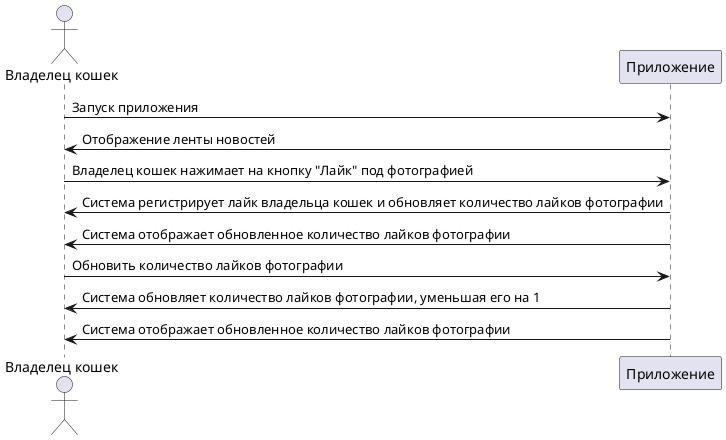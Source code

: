 @startuml
actor "Владелец кошек" as User
participant "Приложение" as App

User -> App: Запуск приложения
App -> User: Отображение ленты новостей
User -> App: Владелец кошек нажимает на кнопку "Лайк" под фотографией
App -> User: Система регистрирует лайк владельца кошек и обновляет количество лайков фотографии
App-> User: Система отображает обновленное количество лайков фотографии
User-> App: Обновить количество лайков фотографии
App -> User: Система обновляет количество лайков фотографии, уменьшая его на 1
App-> User: Система отображает обновленное количество лайков фотографии
@enduml